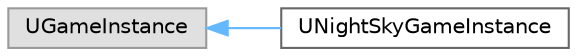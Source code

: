digraph "Graphical Class Hierarchy"
{
 // LATEX_PDF_SIZE
  bgcolor="transparent";
  edge [fontname=Helvetica,fontsize=10,labelfontname=Helvetica,labelfontsize=10];
  node [fontname=Helvetica,fontsize=10,shape=box,height=0.2,width=0.4];
  rankdir="LR";
  Node0 [id="Node000000",label="UGameInstance",height=0.2,width=0.4,color="grey60", fillcolor="#E0E0E0", style="filled",tooltip=" "];
  Node0 -> Node1 [id="edge39_Node000000_Node000001",dir="back",color="steelblue1",style="solid",tooltip=" "];
  Node1 [id="Node000001",label="UNightSkyGameInstance",height=0.2,width=0.4,color="grey40", fillcolor="white", style="filled",URL="$class_u_night_sky_game_instance.html",tooltip=" "];
}
